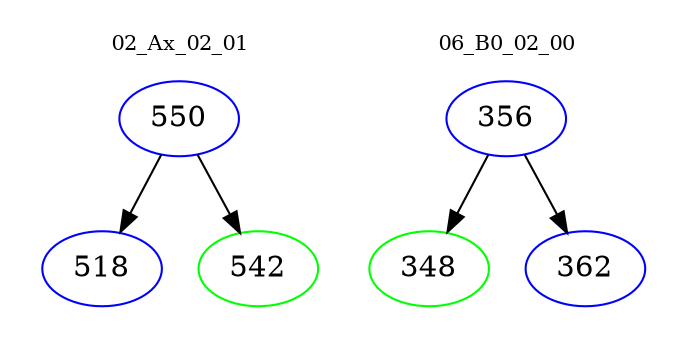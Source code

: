 digraph{
subgraph cluster_0 {
color = white
label = "02_Ax_02_01";
fontsize=10;
T0_550 [label="550", color="blue"]
T0_550 -> T0_518 [color="black"]
T0_518 [label="518", color="blue"]
T0_550 -> T0_542 [color="black"]
T0_542 [label="542", color="green"]
}
subgraph cluster_1 {
color = white
label = "06_B0_02_00";
fontsize=10;
T1_356 [label="356", color="blue"]
T1_356 -> T1_348 [color="black"]
T1_348 [label="348", color="green"]
T1_356 -> T1_362 [color="black"]
T1_362 [label="362", color="blue"]
}
}
